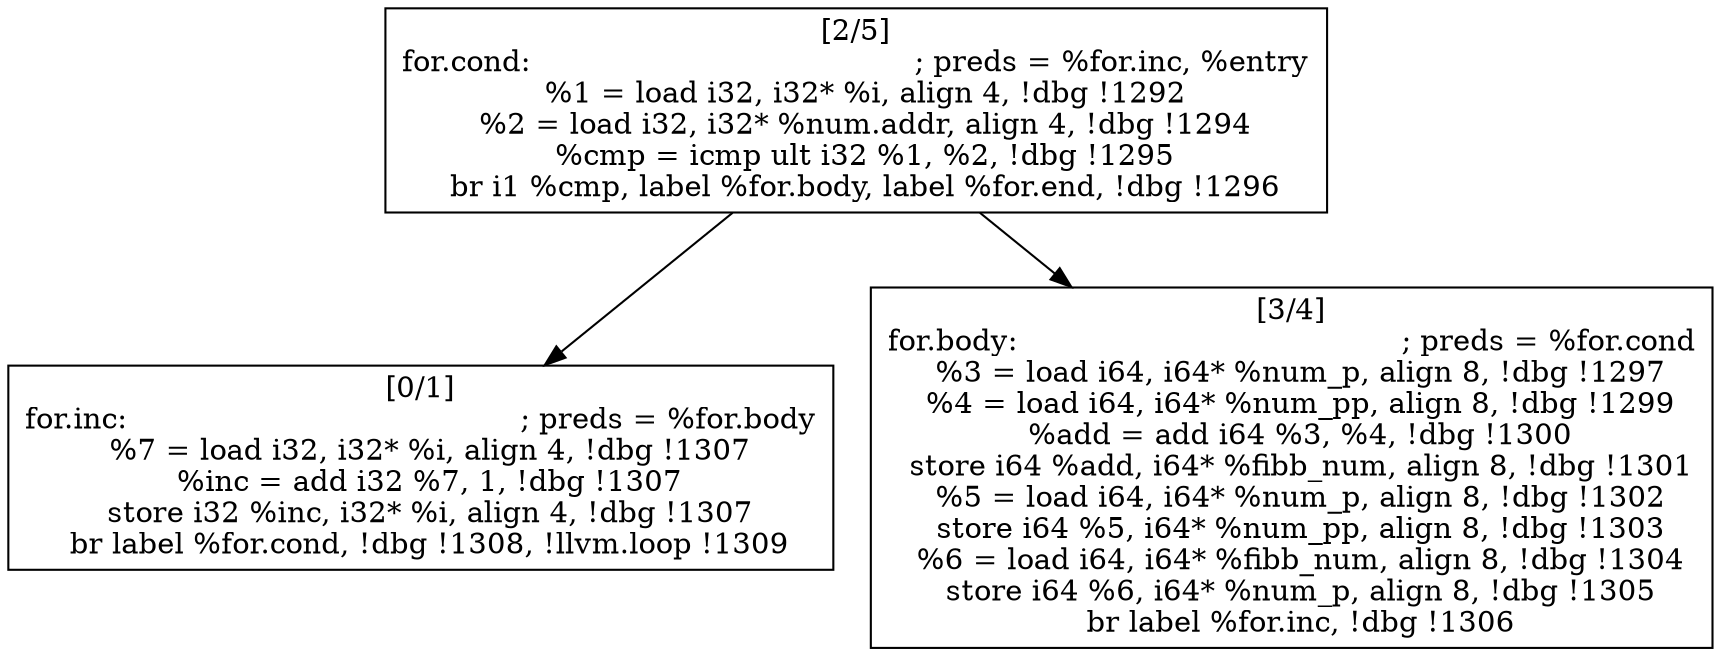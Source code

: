 
digraph G {


node38 [label="[2/5]
for.cond:                                         ; preds = %for.inc, %entry
  %1 = load i32, i32* %i, align 4, !dbg !1292
  %2 = load i32, i32* %num.addr, align 4, !dbg !1294
  %cmp = icmp ult i32 %1, %2, !dbg !1295
  br i1 %cmp, label %for.body, label %for.end, !dbg !1296
",shape=rectangle ]
node36 [label="[0/1]
for.inc:                                          ; preds = %for.body
  %7 = load i32, i32* %i, align 4, !dbg !1307
  %inc = add i32 %7, 1, !dbg !1307
  store i32 %inc, i32* %i, align 4, !dbg !1307
  br label %for.cond, !dbg !1308, !llvm.loop !1309
",shape=rectangle ]
node37 [label="[3/4]
for.body:                                         ; preds = %for.cond
  %3 = load i64, i64* %num_p, align 8, !dbg !1297
  %4 = load i64, i64* %num_pp, align 8, !dbg !1299
  %add = add i64 %3, %4, !dbg !1300
  store i64 %add, i64* %fibb_num, align 8, !dbg !1301
  %5 = load i64, i64* %num_p, align 8, !dbg !1302
  store i64 %5, i64* %num_pp, align 8, !dbg !1303
  %6 = load i64, i64* %fibb_num, align 8, !dbg !1304
  store i64 %6, i64* %num_p, align 8, !dbg !1305
  br label %for.inc, !dbg !1306
",shape=rectangle ]

node38->node36 [ ]
node38->node37 [ ]


}
